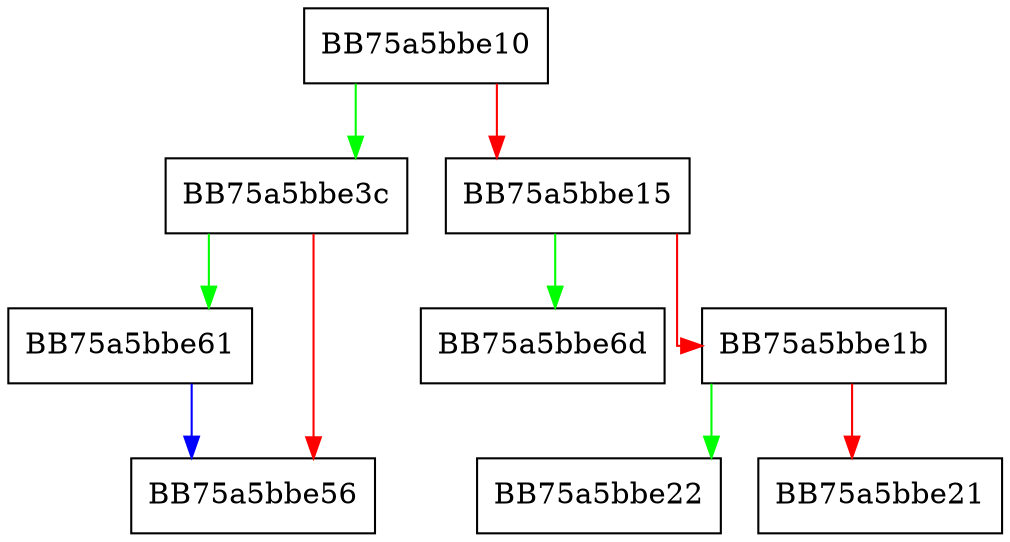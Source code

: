 digraph default_VMM_ev_handler {
  node [shape="box"];
  graph [splines=ortho];
  BB75a5bbe10 -> BB75a5bbe3c [color="green"];
  BB75a5bbe10 -> BB75a5bbe15 [color="red"];
  BB75a5bbe15 -> BB75a5bbe6d [color="green"];
  BB75a5bbe15 -> BB75a5bbe1b [color="red"];
  BB75a5bbe1b -> BB75a5bbe22 [color="green"];
  BB75a5bbe1b -> BB75a5bbe21 [color="red"];
  BB75a5bbe3c -> BB75a5bbe61 [color="green"];
  BB75a5bbe3c -> BB75a5bbe56 [color="red"];
  BB75a5bbe61 -> BB75a5bbe56 [color="blue"];
}